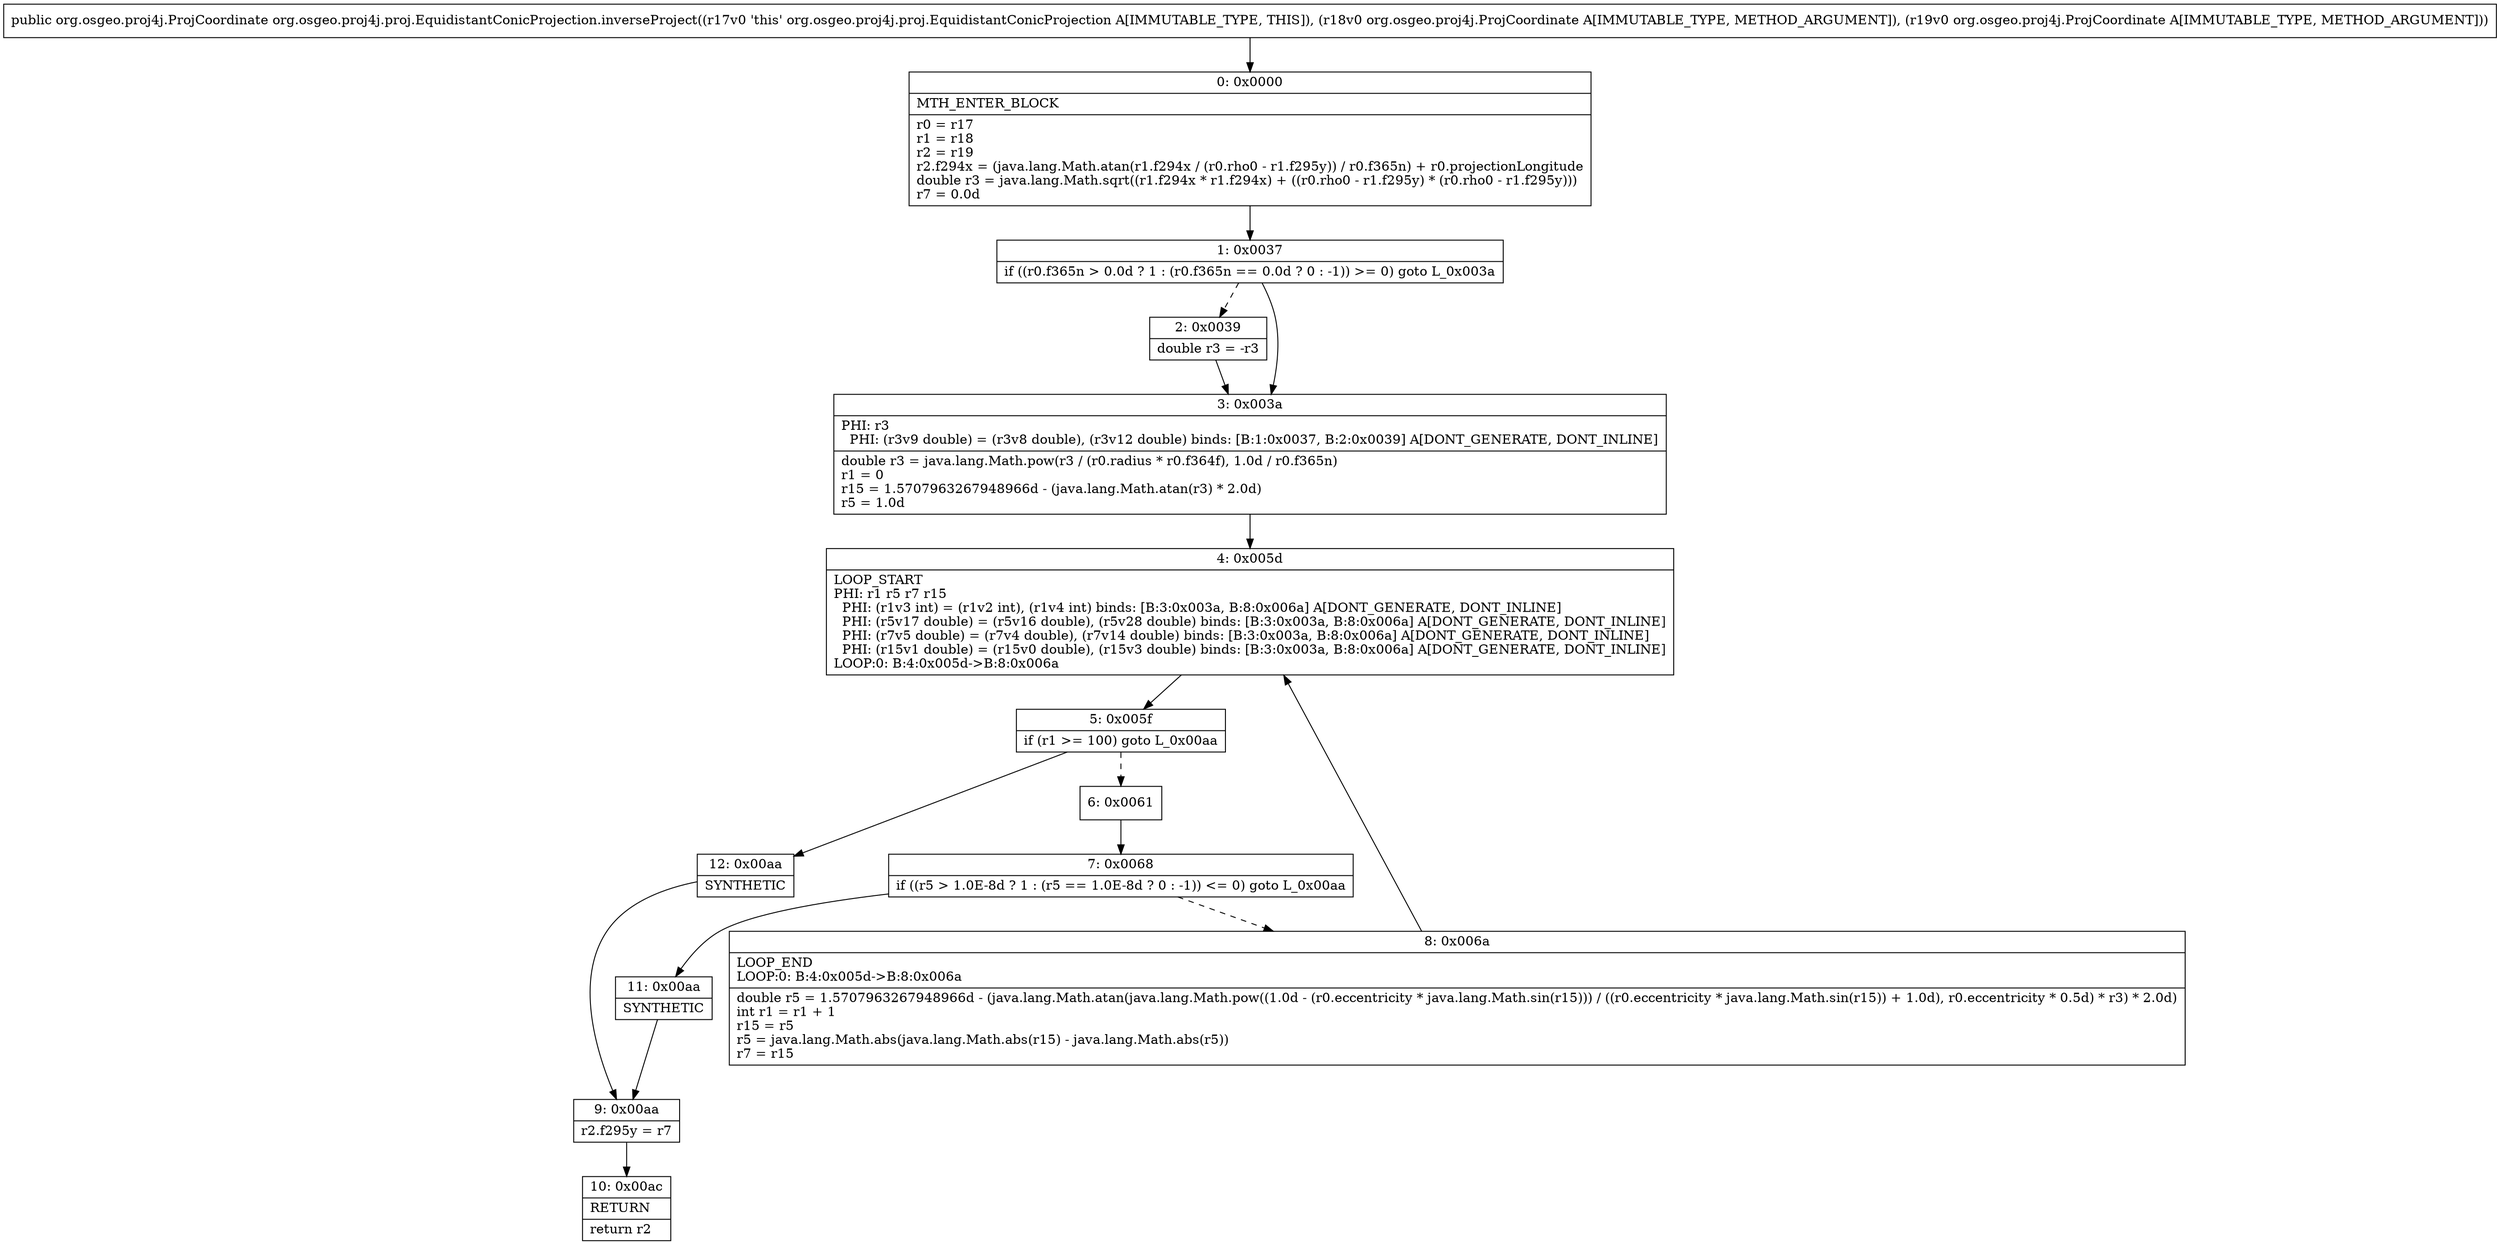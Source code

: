 digraph "CFG fororg.osgeo.proj4j.proj.EquidistantConicProjection.inverseProject(Lorg\/osgeo\/proj4j\/ProjCoordinate;Lorg\/osgeo\/proj4j\/ProjCoordinate;)Lorg\/osgeo\/proj4j\/ProjCoordinate;" {
Node_0 [shape=record,label="{0\:\ 0x0000|MTH_ENTER_BLOCK\l|r0 = r17\lr1 = r18\lr2 = r19\lr2.f294x = (java.lang.Math.atan(r1.f294x \/ (r0.rho0 \- r1.f295y)) \/ r0.f365n) + r0.projectionLongitude\ldouble r3 = java.lang.Math.sqrt((r1.f294x * r1.f294x) + ((r0.rho0 \- r1.f295y) * (r0.rho0 \- r1.f295y)))\lr7 = 0.0d\l}"];
Node_1 [shape=record,label="{1\:\ 0x0037|if ((r0.f365n \> 0.0d ? 1 : (r0.f365n == 0.0d ? 0 : \-1)) \>= 0) goto L_0x003a\l}"];
Node_2 [shape=record,label="{2\:\ 0x0039|double r3 = \-r3\l}"];
Node_3 [shape=record,label="{3\:\ 0x003a|PHI: r3 \l  PHI: (r3v9 double) = (r3v8 double), (r3v12 double) binds: [B:1:0x0037, B:2:0x0039] A[DONT_GENERATE, DONT_INLINE]\l|double r3 = java.lang.Math.pow(r3 \/ (r0.radius * r0.f364f), 1.0d \/ r0.f365n)\lr1 = 0\lr15 = 1.5707963267948966d \- (java.lang.Math.atan(r3) * 2.0d)\lr5 = 1.0d\l}"];
Node_4 [shape=record,label="{4\:\ 0x005d|LOOP_START\lPHI: r1 r5 r7 r15 \l  PHI: (r1v3 int) = (r1v2 int), (r1v4 int) binds: [B:3:0x003a, B:8:0x006a] A[DONT_GENERATE, DONT_INLINE]\l  PHI: (r5v17 double) = (r5v16 double), (r5v28 double) binds: [B:3:0x003a, B:8:0x006a] A[DONT_GENERATE, DONT_INLINE]\l  PHI: (r7v5 double) = (r7v4 double), (r7v14 double) binds: [B:3:0x003a, B:8:0x006a] A[DONT_GENERATE, DONT_INLINE]\l  PHI: (r15v1 double) = (r15v0 double), (r15v3 double) binds: [B:3:0x003a, B:8:0x006a] A[DONT_GENERATE, DONT_INLINE]\lLOOP:0: B:4:0x005d\-\>B:8:0x006a\l}"];
Node_5 [shape=record,label="{5\:\ 0x005f|if (r1 \>= 100) goto L_0x00aa\l}"];
Node_6 [shape=record,label="{6\:\ 0x0061}"];
Node_7 [shape=record,label="{7\:\ 0x0068|if ((r5 \> 1.0E\-8d ? 1 : (r5 == 1.0E\-8d ? 0 : \-1)) \<= 0) goto L_0x00aa\l}"];
Node_8 [shape=record,label="{8\:\ 0x006a|LOOP_END\lLOOP:0: B:4:0x005d\-\>B:8:0x006a\l|double r5 = 1.5707963267948966d \- (java.lang.Math.atan(java.lang.Math.pow((1.0d \- (r0.eccentricity * java.lang.Math.sin(r15))) \/ ((r0.eccentricity * java.lang.Math.sin(r15)) + 1.0d), r0.eccentricity * 0.5d) * r3) * 2.0d)\lint r1 = r1 + 1\lr15 = r5\lr5 = java.lang.Math.abs(java.lang.Math.abs(r15) \- java.lang.Math.abs(r5))\lr7 = r15\l}"];
Node_9 [shape=record,label="{9\:\ 0x00aa|r2.f295y = r7\l}"];
Node_10 [shape=record,label="{10\:\ 0x00ac|RETURN\l|return r2\l}"];
Node_11 [shape=record,label="{11\:\ 0x00aa|SYNTHETIC\l}"];
Node_12 [shape=record,label="{12\:\ 0x00aa|SYNTHETIC\l}"];
MethodNode[shape=record,label="{public org.osgeo.proj4j.ProjCoordinate org.osgeo.proj4j.proj.EquidistantConicProjection.inverseProject((r17v0 'this' org.osgeo.proj4j.proj.EquidistantConicProjection A[IMMUTABLE_TYPE, THIS]), (r18v0 org.osgeo.proj4j.ProjCoordinate A[IMMUTABLE_TYPE, METHOD_ARGUMENT]), (r19v0 org.osgeo.proj4j.ProjCoordinate A[IMMUTABLE_TYPE, METHOD_ARGUMENT])) }"];
MethodNode -> Node_0;
Node_0 -> Node_1;
Node_1 -> Node_2[style=dashed];
Node_1 -> Node_3;
Node_2 -> Node_3;
Node_3 -> Node_4;
Node_4 -> Node_5;
Node_5 -> Node_6[style=dashed];
Node_5 -> Node_12;
Node_6 -> Node_7;
Node_7 -> Node_8[style=dashed];
Node_7 -> Node_11;
Node_8 -> Node_4;
Node_9 -> Node_10;
Node_11 -> Node_9;
Node_12 -> Node_9;
}

